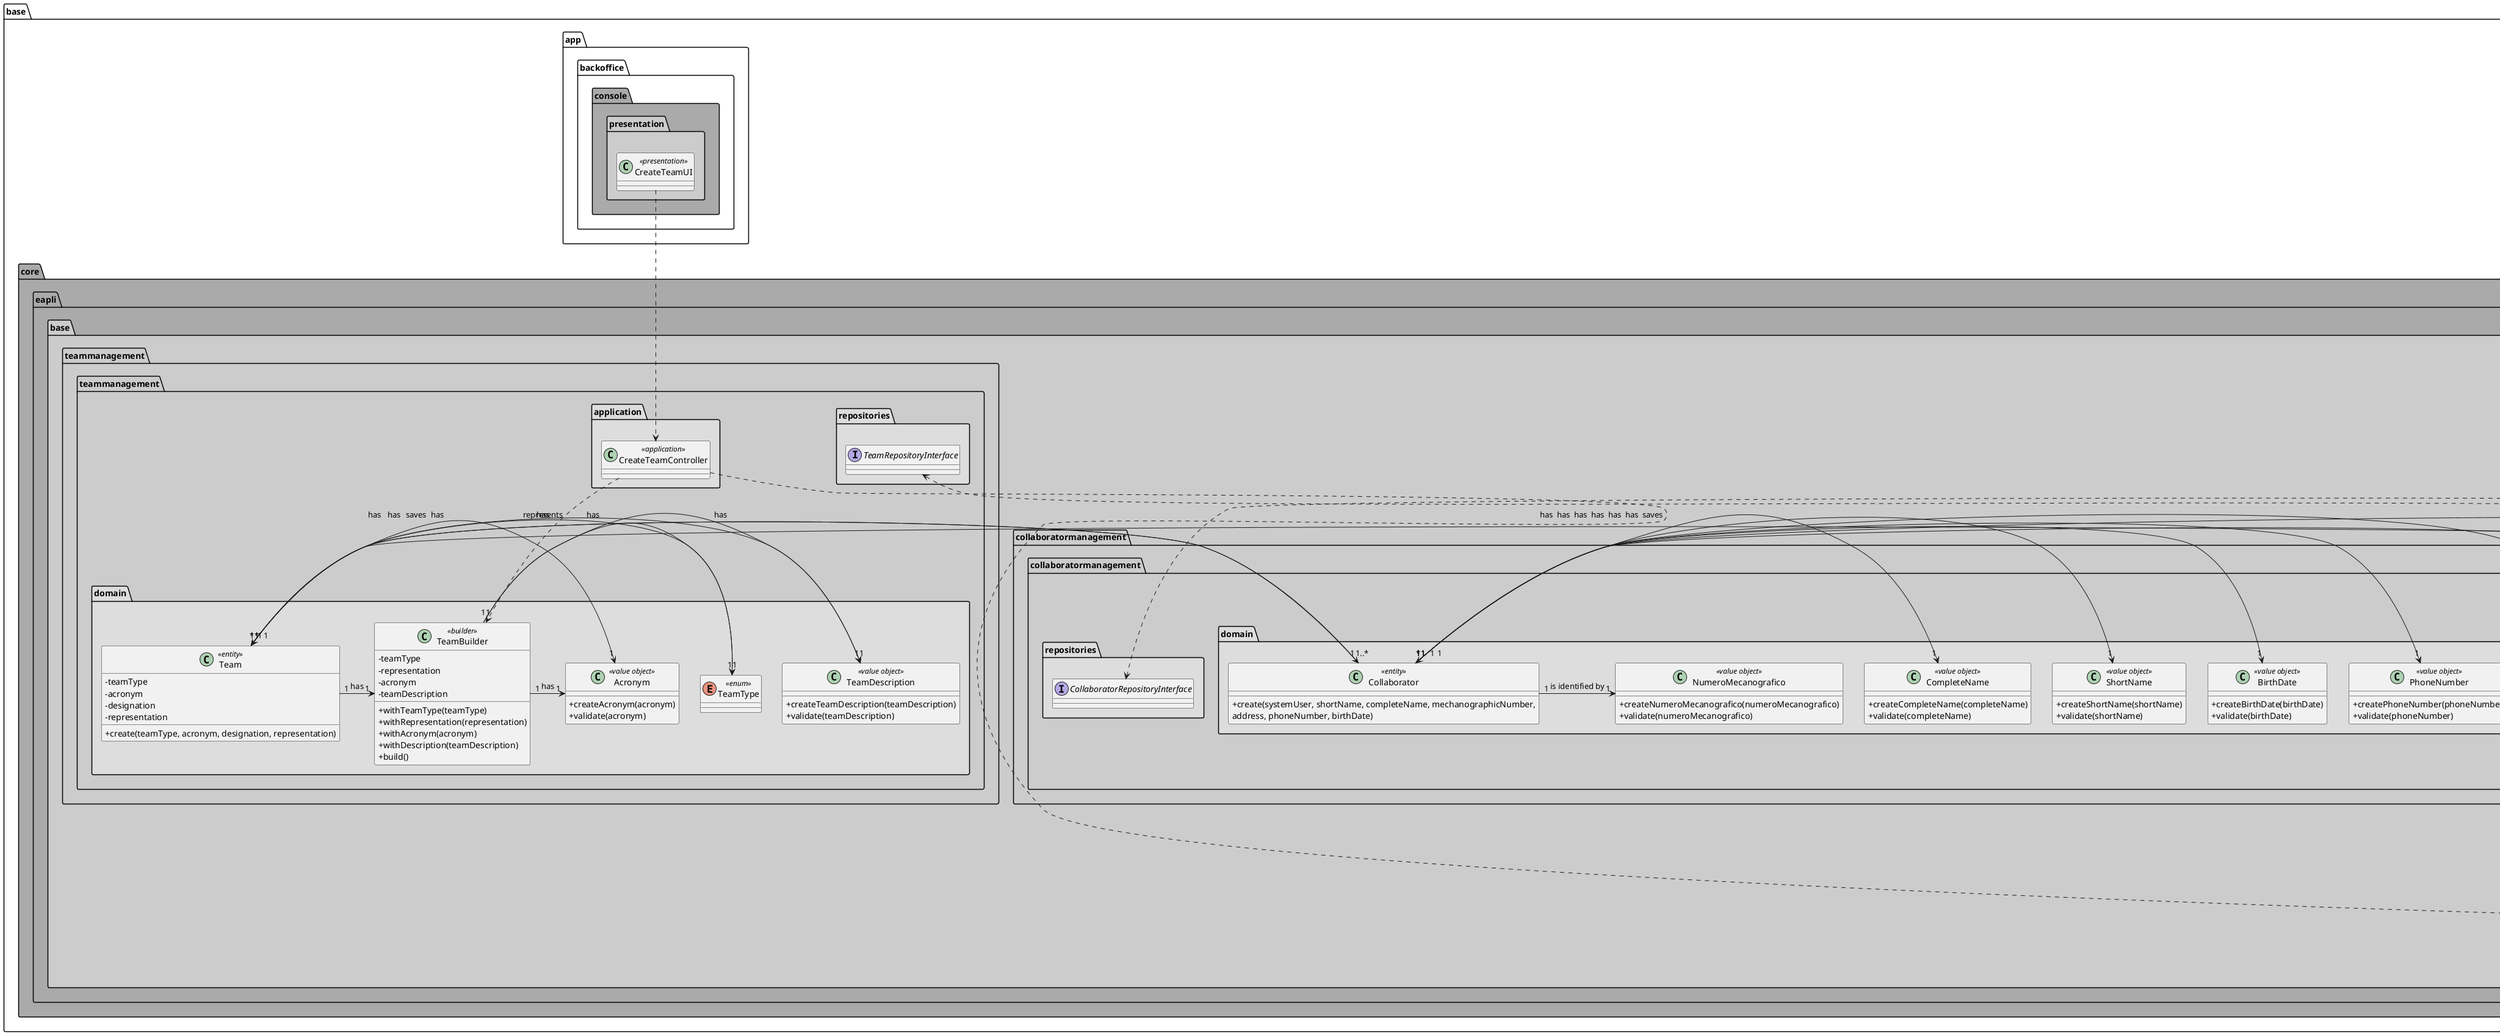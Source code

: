@startuml
skinparam classAttributeIconSize 0

package "base.app.backoffice.console" #AAAAAA {
    package "presentation" #CCCCCC {
        class CreateTeamUI <<presentation>>{
        }
    }
}

package "base.core" #AAAAAA {
    package "eapli.base" #CCCCCC {
        package "collaboratormanagement" #CCCCCC{
            package "collaboratormanagement.application" #DDDDDD {
                class CollaboratorSpecificationController <<application>>{
                    +create()
                    +addColaborador(email, firstName, lastName, shortName, \ncompleteName, mechanographicNumber,\naddress, phoneNumber, birthDate)
                    +getRoleList()
                    +addRoles(roles)
                    +getCollaborators()
                    +addManager(manager)
                    +saveCollaborator()
                }
            }

            package "collaboratormanagement.domain" #DDDDDD {
                class Collaborator <<entity>>{
                    +create(systemUser, shortName, completeName, mechanographicNumber,\naddress, phoneNumber, birthDate)
                }

                class ShortName <<value object>>{
                    +createShortName(shortName)
                    +validate(shortName)
                }

                class CompleteName <<value object>>{
                    +createCompleteName(completeName)
                    +validate(completeName)
                }

                class NumeroMecanografico <<value object>>{
                    +createNumeroMecanografico(numeroMecanografico)
                    +validate(numeroMecanografico)
                }

                class Address <<value object>>{
                    +createAddress(address)
                    +validate(address)
                }

                class PhoneNumber <<value object>>{
                    +createPhoneNumber(phoneNumber)
                    +validate(phoneNumber)
                }

                class BirthDate <<value object>>{
                    +createBirthDate(birthDate)
                    +validate(birthDate)
                }

                enum BaseRoles <<enum>>{
                    +nonUserValues()
                }
            }

            package "collaboratormanagement.repositories" #DDDDDD {
                interface CollaboratorRepositoryInterface{
                }
            }
        }

        package infrastructure.persistence #DDDDDD {
            class PersistenceContext <<persistence>>{
                +repositories()
            }

            interface RepositoryFactory{
            }
        }

        package "teammanagement" #CCCCCC{
            package "teammanagement.repositories" #DDDDDD{
                interface TeamRepositoryInterface {
                }
            }

            package "teammanagement.application" #DDDDDD{
                class CreateTeamController <<application>> {}
            }

            package "teammanagement.domain" #DDDDDD {
                class Team <<entity>> {
                    -teamType
                    -acronym
                    -designation
                    -representation
                    +create(teamType, acronym, designation, representation)
                }

                class Acronym <<value object>> {
                    +createAcronym(acronym)
                    +validate(acronym)
                }

                class TeamDescription <<value object>> {
                    +createTeamDescription(teamDescription)
                    +validate(teamDescription)
                }

                enum TeamType <<enum>>{
                }

                class TeamBuilder <<builder>> {
                    -teamType
                    -representation
                    -acronym
                    -teamDescription
                    +withTeamType(teamType)
                    +withRepresentation(representation)
                    +withAcronym(acronym)
                    +withDescription(teamDescription)
                    +build()
                }
            }
        }

        class AppSettings <<persistence>>{
            +instance()
            +getRepositoryFactory()
        }
    }
}

package "base.persistence.impl" #AAAAAA {
    package "jpa" #CCCCCC {
        class CollaboratorRepository <<repository>>{
            +all()
            +save(collaborator)
        }

        class TeamRepository <<repository>>{
            +all()
            +save(team)
        }

        class JpaRepositoryFactory <<factory>>{
            +collaborators()
            +roles()
        }

    }
}

CreateTeamUI ..> CreateTeamController
CollaboratorSpecificationController ..> PersistenceContext
CreateTeamController ..> PersistenceContext
CreateTeamController ..> TeamBuilder

AppSettings -> JpaRepositoryFactory : creates
JpaRepositoryFactory -> RepositoryFactory : implements
PersistenceContext -> RepositoryFactory : has
RepositoryFactory -> CollaboratorRepository : has
RepositoryFactory -> TeamRepository : has

JpaRepositoryFactory "1" -> "1" CollaboratorRepository : has
JpaRepositoryFactory "1" -> "1" TeamRepository : has
CollaboratorRepository ..> CollaboratorRepositoryInterface
TeamRepository ..> TeamRepositoryInterface

CollaboratorRepository "1" -> "*" Collaborator : saves
TeamRepository "1" -> "*" Team : saves

Collaborator "1" -> "1" ShortName : has
Collaborator "1" -> "1" CompleteName : has
Collaborator "1" -> "1" NumeroMecanografico : is identified by
Collaborator "1" -> "1" BaseRoles : has
Collaborator "1" -> "1" Address : has
Collaborator "1" -> "1" PhoneNumber : has
Collaborator "1" -> "1" BirthDate : has
Collaborator "1" -> "*" Team : represents

Team "1" -> "1" Acronym : has
Team "1" -> "1" TeamDescription : has
Team "1" -> "1" TeamBuilder : has
Team "1" -> "1" TeamType : has
Team "1" -> "1..*" Collaborator : has

TeamBuilder "1" -> "1" Acronym : has
TeamBuilder "1" -> "1" TeamDescription : has
TeamBuilder "1" -> "1" TeamType : has

@enduml